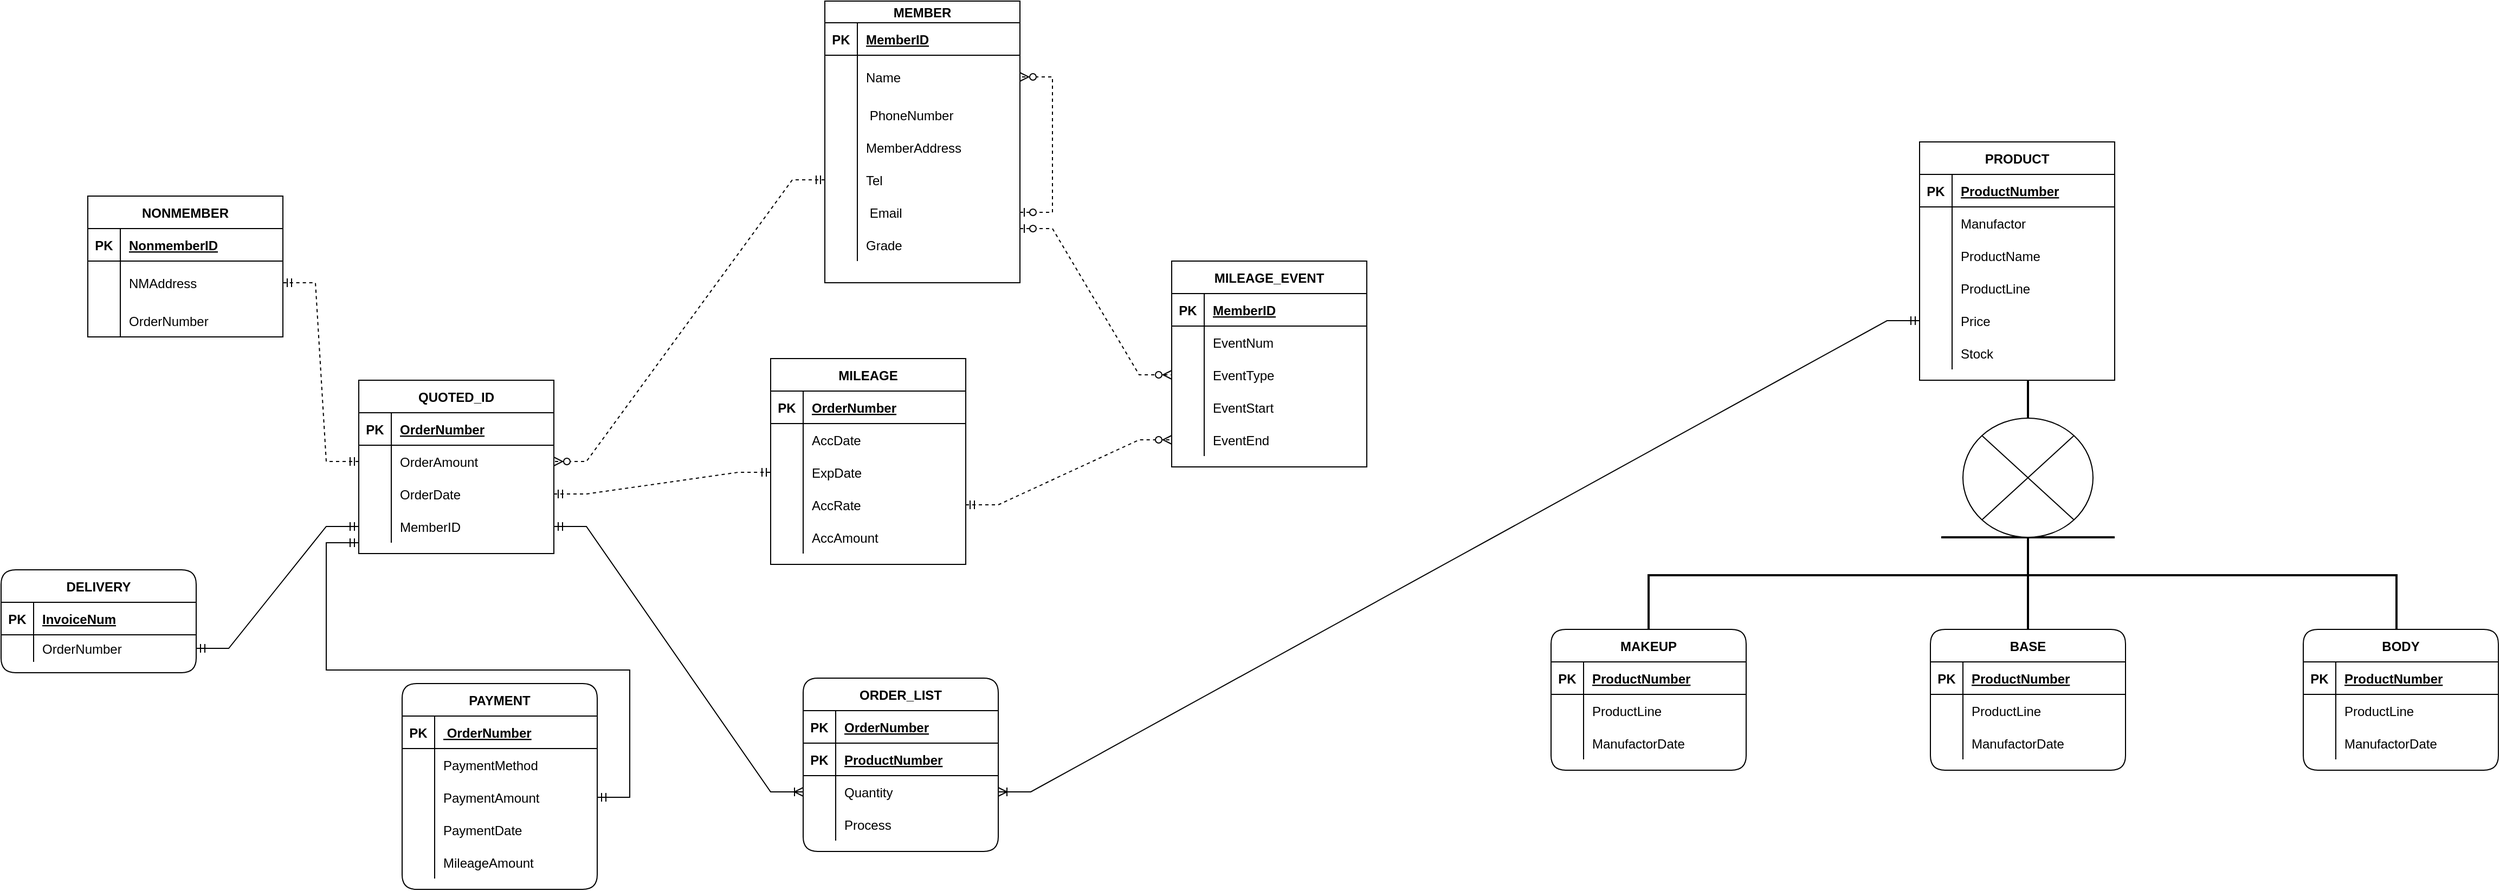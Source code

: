 <mxfile version="15.7.3" type="device"><diagram id="R2lEEEUBdFMjLlhIrx00" name="Page-1"><mxGraphModel dx="2207" dy="649" grid="0" gridSize="10" guides="1" tooltips="1" connect="1" arrows="1" fold="1" page="1" pageScale="1" pageWidth="1169" pageHeight="827" math="0" shadow="0" extFonts="Permanent Marker^https://fonts.googleapis.com/css?family=Permanent+Marker"><root><mxCell id="0"/><mxCell id="1" parent="0"/><mxCell id="ckzGYbl82jR3GwAskk08-26" value="MEMBER" style="shape=table;startSize=20;container=1;collapsible=1;childLayout=tableLayout;fixedRows=1;rowLines=0;fontStyle=1;align=center;resizeLast=1;" parent="1" vertex="1"><mxGeometry x="390" y="150" width="180" height="260" as="geometry"/></mxCell><mxCell id="ckzGYbl82jR3GwAskk08-27" value="" style="shape=partialRectangle;collapsible=0;dropTarget=0;pointerEvents=0;fillColor=none;top=0;left=0;bottom=1;right=0;points=[[0,0.5],[1,0.5]];portConstraint=eastwest;" parent="ckzGYbl82jR3GwAskk08-26" vertex="1"><mxGeometry y="20" width="180" height="30" as="geometry"/></mxCell><mxCell id="ckzGYbl82jR3GwAskk08-28" value="PK" style="shape=partialRectangle;connectable=0;fillColor=none;top=0;left=0;bottom=0;right=0;fontStyle=1;overflow=hidden;" parent="ckzGYbl82jR3GwAskk08-27" vertex="1"><mxGeometry width="30" height="30" as="geometry"><mxRectangle width="30" height="30" as="alternateBounds"/></mxGeometry></mxCell><mxCell id="ckzGYbl82jR3GwAskk08-29" value="MemberID" style="shape=partialRectangle;connectable=0;fillColor=none;top=0;left=0;bottom=0;right=0;align=left;spacingLeft=6;fontStyle=5;overflow=hidden;" parent="ckzGYbl82jR3GwAskk08-27" vertex="1"><mxGeometry x="30" width="150" height="30" as="geometry"><mxRectangle width="150" height="30" as="alternateBounds"/></mxGeometry></mxCell><mxCell id="ckzGYbl82jR3GwAskk08-30" value="" style="shape=partialRectangle;collapsible=0;dropTarget=0;pointerEvents=0;fillColor=none;top=0;left=0;bottom=0;right=0;points=[[0,0.5],[1,0.5]];portConstraint=eastwest;" parent="ckzGYbl82jR3GwAskk08-26" vertex="1"><mxGeometry y="50" width="180" height="40" as="geometry"/></mxCell><mxCell id="ckzGYbl82jR3GwAskk08-31" value="" style="shape=partialRectangle;connectable=0;fillColor=none;top=0;left=0;bottom=0;right=0;editable=1;overflow=hidden;" parent="ckzGYbl82jR3GwAskk08-30" vertex="1"><mxGeometry width="30" height="40" as="geometry"><mxRectangle width="30" height="40" as="alternateBounds"/></mxGeometry></mxCell><mxCell id="ckzGYbl82jR3GwAskk08-32" value="Name" style="shape=partialRectangle;connectable=0;fillColor=none;top=0;left=0;bottom=0;right=0;align=left;spacingLeft=6;overflow=hidden;" parent="ckzGYbl82jR3GwAskk08-30" vertex="1"><mxGeometry x="30" width="150" height="40" as="geometry"><mxRectangle width="150" height="40" as="alternateBounds"/></mxGeometry></mxCell><mxCell id="ckzGYbl82jR3GwAskk08-33" value="" style="shape=partialRectangle;collapsible=0;dropTarget=0;pointerEvents=0;fillColor=none;top=0;left=0;bottom=0;right=0;points=[[0,0.5],[1,0.5]];portConstraint=eastwest;" parent="ckzGYbl82jR3GwAskk08-26" vertex="1"><mxGeometry y="90" width="180" height="30" as="geometry"/></mxCell><mxCell id="ckzGYbl82jR3GwAskk08-34" value="" style="shape=partialRectangle;connectable=0;fillColor=none;top=0;left=0;bottom=0;right=0;editable=1;overflow=hidden;" parent="ckzGYbl82jR3GwAskk08-33" vertex="1"><mxGeometry width="30" height="30" as="geometry"><mxRectangle width="30" height="30" as="alternateBounds"/></mxGeometry></mxCell><mxCell id="ckzGYbl82jR3GwAskk08-35" value=" PhoneNumber" style="shape=partialRectangle;connectable=0;fillColor=none;top=0;left=0;bottom=0;right=0;align=left;spacingLeft=6;overflow=hidden;" parent="ckzGYbl82jR3GwAskk08-33" vertex="1"><mxGeometry x="30" width="150" height="30" as="geometry"><mxRectangle width="150" height="30" as="alternateBounds"/></mxGeometry></mxCell><mxCell id="ckzGYbl82jR3GwAskk08-36" value="" style="shape=partialRectangle;collapsible=0;dropTarget=0;pointerEvents=0;fillColor=none;top=0;left=0;bottom=0;right=0;points=[[0,0.5],[1,0.5]];portConstraint=eastwest;" parent="ckzGYbl82jR3GwAskk08-26" vertex="1"><mxGeometry y="120" width="180" height="30" as="geometry"/></mxCell><mxCell id="ckzGYbl82jR3GwAskk08-37" value="" style="shape=partialRectangle;connectable=0;fillColor=none;top=0;left=0;bottom=0;right=0;editable=1;overflow=hidden;" parent="ckzGYbl82jR3GwAskk08-36" vertex="1"><mxGeometry width="30" height="30" as="geometry"><mxRectangle width="30" height="30" as="alternateBounds"/></mxGeometry></mxCell><mxCell id="ckzGYbl82jR3GwAskk08-38" value="MemberAddress" style="shape=partialRectangle;connectable=0;fillColor=none;top=0;left=0;bottom=0;right=0;align=left;spacingLeft=6;overflow=hidden;" parent="ckzGYbl82jR3GwAskk08-36" vertex="1"><mxGeometry x="30" width="150" height="30" as="geometry"><mxRectangle width="150" height="30" as="alternateBounds"/></mxGeometry></mxCell><mxCell id="ckzGYbl82jR3GwAskk08-42" value="" style="shape=partialRectangle;collapsible=0;dropTarget=0;pointerEvents=0;fillColor=none;top=0;left=0;bottom=0;right=0;points=[[0,0.5],[1,0.5]];portConstraint=eastwest;" parent="ckzGYbl82jR3GwAskk08-26" vertex="1"><mxGeometry y="150" width="180" height="30" as="geometry"/></mxCell><mxCell id="ckzGYbl82jR3GwAskk08-43" value="" style="shape=partialRectangle;connectable=0;fillColor=none;top=0;left=0;bottom=0;right=0;editable=1;overflow=hidden;" parent="ckzGYbl82jR3GwAskk08-42" vertex="1"><mxGeometry width="30" height="30" as="geometry"><mxRectangle width="30" height="30" as="alternateBounds"/></mxGeometry></mxCell><mxCell id="ckzGYbl82jR3GwAskk08-44" value="Tel" style="shape=partialRectangle;connectable=0;fillColor=none;top=0;left=0;bottom=0;right=0;align=left;spacingLeft=6;overflow=hidden;" parent="ckzGYbl82jR3GwAskk08-42" vertex="1"><mxGeometry x="30" width="150" height="30" as="geometry"><mxRectangle width="150" height="30" as="alternateBounds"/></mxGeometry></mxCell><mxCell id="ckzGYbl82jR3GwAskk08-45" value="" style="shape=partialRectangle;collapsible=0;dropTarget=0;pointerEvents=0;fillColor=none;top=0;left=0;bottom=0;right=0;points=[[0,0.5],[1,0.5]];portConstraint=eastwest;" parent="ckzGYbl82jR3GwAskk08-26" vertex="1"><mxGeometry y="180" width="180" height="30" as="geometry"/></mxCell><mxCell id="ckzGYbl82jR3GwAskk08-46" value="" style="shape=partialRectangle;connectable=0;fillColor=none;top=0;left=0;bottom=0;right=0;editable=1;overflow=hidden;" parent="ckzGYbl82jR3GwAskk08-45" vertex="1"><mxGeometry width="30" height="30" as="geometry"><mxRectangle width="30" height="30" as="alternateBounds"/></mxGeometry></mxCell><mxCell id="ckzGYbl82jR3GwAskk08-47" value=" Email" style="shape=partialRectangle;connectable=0;fillColor=none;top=0;left=0;bottom=0;right=0;align=left;spacingLeft=6;overflow=hidden;" parent="ckzGYbl82jR3GwAskk08-45" vertex="1"><mxGeometry x="30" width="150" height="30" as="geometry"><mxRectangle width="150" height="30" as="alternateBounds"/></mxGeometry></mxCell><mxCell id="ckzGYbl82jR3GwAskk08-456" value="" style="shape=partialRectangle;collapsible=0;dropTarget=0;pointerEvents=0;fillColor=none;top=0;left=0;bottom=0;right=0;points=[[0,0.5],[1,0.5]];portConstraint=eastwest;" parent="ckzGYbl82jR3GwAskk08-26" vertex="1"><mxGeometry y="210" width="180" height="30" as="geometry"/></mxCell><mxCell id="ckzGYbl82jR3GwAskk08-457" value="" style="shape=partialRectangle;connectable=0;fillColor=none;top=0;left=0;bottom=0;right=0;editable=1;overflow=hidden;" parent="ckzGYbl82jR3GwAskk08-456" vertex="1"><mxGeometry width="30" height="30" as="geometry"><mxRectangle width="30" height="30" as="alternateBounds"/></mxGeometry></mxCell><mxCell id="ckzGYbl82jR3GwAskk08-458" value="Grade" style="shape=partialRectangle;connectable=0;fillColor=none;top=0;left=0;bottom=0;right=0;align=left;spacingLeft=6;overflow=hidden;fontColor=#000000;" parent="ckzGYbl82jR3GwAskk08-456" vertex="1"><mxGeometry x="30" width="150" height="30" as="geometry"><mxRectangle width="150" height="30" as="alternateBounds"/></mxGeometry></mxCell><mxCell id="ckzGYbl82jR3GwAskk08-90" value="" style="edgeStyle=entityRelationEdgeStyle;fontSize=12;html=1;endArrow=ERzeroToMany;startArrow=ERzeroToOne;rounded=0;dashed=1;" parent="ckzGYbl82jR3GwAskk08-26" source="ckzGYbl82jR3GwAskk08-45" target="ckzGYbl82jR3GwAskk08-30" edge="1"><mxGeometry width="100" height="100" relative="1" as="geometry"><mxPoint x="180" y="20" as="sourcePoint"/><mxPoint x="280" y="-80" as="targetPoint"/></mxGeometry></mxCell><mxCell id="ckzGYbl82jR3GwAskk08-94" value="MILEAGE" style="shape=table;startSize=30;container=1;collapsible=1;childLayout=tableLayout;fixedRows=1;rowLines=0;fontStyle=1;align=center;resizeLast=1;rounded=0;" parent="1" vertex="1"><mxGeometry x="340" y="480" width="180" height="190" as="geometry"/></mxCell><mxCell id="ckzGYbl82jR3GwAskk08-95" value="" style="shape=partialRectangle;collapsible=0;dropTarget=0;pointerEvents=0;fillColor=none;top=0;left=0;bottom=1;right=0;points=[[0,0.5],[1,0.5]];portConstraint=eastwest;rounded=1;" parent="ckzGYbl82jR3GwAskk08-94" vertex="1"><mxGeometry y="30" width="180" height="30" as="geometry"/></mxCell><mxCell id="ckzGYbl82jR3GwAskk08-96" value="PK" style="shape=partialRectangle;connectable=0;fillColor=none;top=0;left=0;bottom=0;right=0;fontStyle=1;overflow=hidden;rounded=1;" parent="ckzGYbl82jR3GwAskk08-95" vertex="1"><mxGeometry width="30" height="30" as="geometry"><mxRectangle width="30" height="30" as="alternateBounds"/></mxGeometry></mxCell><mxCell id="ckzGYbl82jR3GwAskk08-97" value="OrderNumber" style="shape=partialRectangle;connectable=0;fillColor=none;top=0;left=0;bottom=0;right=0;align=left;spacingLeft=6;fontStyle=5;overflow=hidden;rounded=1;" parent="ckzGYbl82jR3GwAskk08-95" vertex="1"><mxGeometry x="30" width="150" height="30" as="geometry"><mxRectangle width="150" height="30" as="alternateBounds"/></mxGeometry></mxCell><mxCell id="ckzGYbl82jR3GwAskk08-98" value="" style="shape=partialRectangle;collapsible=0;dropTarget=0;pointerEvents=0;fillColor=none;top=0;left=0;bottom=0;right=0;points=[[0,0.5],[1,0.5]];portConstraint=eastwest;rounded=1;" parent="ckzGYbl82jR3GwAskk08-94" vertex="1"><mxGeometry y="60" width="180" height="30" as="geometry"/></mxCell><mxCell id="ckzGYbl82jR3GwAskk08-99" value="" style="shape=partialRectangle;connectable=0;fillColor=none;top=0;left=0;bottom=0;right=0;editable=1;overflow=hidden;rounded=1;" parent="ckzGYbl82jR3GwAskk08-98" vertex="1"><mxGeometry width="30" height="30" as="geometry"><mxRectangle width="30" height="30" as="alternateBounds"/></mxGeometry></mxCell><mxCell id="ckzGYbl82jR3GwAskk08-100" value="AccDate" style="shape=partialRectangle;connectable=0;fillColor=none;top=0;left=0;bottom=0;right=0;align=left;spacingLeft=6;overflow=hidden;rounded=1;" parent="ckzGYbl82jR3GwAskk08-98" vertex="1"><mxGeometry x="30" width="150" height="30" as="geometry"><mxRectangle width="150" height="30" as="alternateBounds"/></mxGeometry></mxCell><mxCell id="ckzGYbl82jR3GwAskk08-101" value="" style="shape=partialRectangle;collapsible=0;dropTarget=0;pointerEvents=0;fillColor=none;top=0;left=0;bottom=0;right=0;points=[[0,0.5],[1,0.5]];portConstraint=eastwest;rounded=1;" parent="ckzGYbl82jR3GwAskk08-94" vertex="1"><mxGeometry y="90" width="180" height="30" as="geometry"/></mxCell><mxCell id="ckzGYbl82jR3GwAskk08-102" value="" style="shape=partialRectangle;connectable=0;fillColor=none;top=0;left=0;bottom=0;right=0;editable=1;overflow=hidden;rounded=1;" parent="ckzGYbl82jR3GwAskk08-101" vertex="1"><mxGeometry width="30" height="30" as="geometry"><mxRectangle width="30" height="30" as="alternateBounds"/></mxGeometry></mxCell><mxCell id="ckzGYbl82jR3GwAskk08-103" value="ExpDate" style="shape=partialRectangle;connectable=0;fillColor=none;top=0;left=0;bottom=0;right=0;align=left;spacingLeft=6;overflow=hidden;rounded=1;" parent="ckzGYbl82jR3GwAskk08-101" vertex="1"><mxGeometry x="30" width="150" height="30" as="geometry"><mxRectangle width="150" height="30" as="alternateBounds"/></mxGeometry></mxCell><mxCell id="haWsYO2fMf6YP9R2BV7o-10" value="" style="shape=partialRectangle;collapsible=0;dropTarget=0;pointerEvents=0;fillColor=none;top=0;left=0;bottom=0;right=0;points=[[0,0.5],[1,0.5]];portConstraint=eastwest;rounded=1;" parent="ckzGYbl82jR3GwAskk08-94" vertex="1"><mxGeometry y="120" width="180" height="30" as="geometry"/></mxCell><mxCell id="haWsYO2fMf6YP9R2BV7o-11" value="" style="shape=partialRectangle;connectable=0;fillColor=none;top=0;left=0;bottom=0;right=0;editable=1;overflow=hidden;rounded=1;" parent="haWsYO2fMf6YP9R2BV7o-10" vertex="1"><mxGeometry width="30" height="30" as="geometry"><mxRectangle width="30" height="30" as="alternateBounds"/></mxGeometry></mxCell><mxCell id="haWsYO2fMf6YP9R2BV7o-12" value="AccRate" style="shape=partialRectangle;connectable=0;fillColor=none;top=0;left=0;bottom=0;right=0;align=left;spacingLeft=6;overflow=hidden;rounded=1;" parent="haWsYO2fMf6YP9R2BV7o-10" vertex="1"><mxGeometry x="30" width="150" height="30" as="geometry"><mxRectangle width="150" height="30" as="alternateBounds"/></mxGeometry></mxCell><mxCell id="ckzGYbl82jR3GwAskk08-104" value="" style="shape=partialRectangle;collapsible=0;dropTarget=0;pointerEvents=0;fillColor=none;top=0;left=0;bottom=0;right=0;points=[[0,0.5],[1,0.5]];portConstraint=eastwest;rounded=1;" parent="ckzGYbl82jR3GwAskk08-94" vertex="1"><mxGeometry y="150" width="180" height="30" as="geometry"/></mxCell><mxCell id="ckzGYbl82jR3GwAskk08-105" value="" style="shape=partialRectangle;connectable=0;fillColor=none;top=0;left=0;bottom=0;right=0;editable=1;overflow=hidden;rounded=1;" parent="ckzGYbl82jR3GwAskk08-104" vertex="1"><mxGeometry width="30" height="30" as="geometry"><mxRectangle width="30" height="30" as="alternateBounds"/></mxGeometry></mxCell><mxCell id="ckzGYbl82jR3GwAskk08-106" value="AccAmount" style="shape=partialRectangle;connectable=0;fillColor=none;top=0;left=0;bottom=0;right=0;align=left;spacingLeft=6;overflow=hidden;rounded=1;" parent="ckzGYbl82jR3GwAskk08-104" vertex="1"><mxGeometry x="30" width="150" height="30" as="geometry"><mxRectangle width="150" height="30" as="alternateBounds"/></mxGeometry></mxCell><mxCell id="ckzGYbl82jR3GwAskk08-107" value="PRODUCT" style="shape=table;startSize=30;container=1;collapsible=1;childLayout=tableLayout;fixedRows=1;rowLines=0;fontStyle=1;align=center;resizeLast=1;rounded=0;" parent="1" vertex="1"><mxGeometry x="1400" y="280" width="180" height="220" as="geometry"/></mxCell><mxCell id="ckzGYbl82jR3GwAskk08-108" value="" style="shape=partialRectangle;collapsible=0;dropTarget=0;pointerEvents=0;fillColor=none;top=0;left=0;bottom=1;right=0;points=[[0,0.5],[1,0.5]];portConstraint=eastwest;rounded=1;" parent="ckzGYbl82jR3GwAskk08-107" vertex="1"><mxGeometry y="30" width="180" height="30" as="geometry"/></mxCell><mxCell id="ckzGYbl82jR3GwAskk08-109" value="PK" style="shape=partialRectangle;connectable=0;fillColor=none;top=0;left=0;bottom=0;right=0;fontStyle=1;overflow=hidden;rounded=1;" parent="ckzGYbl82jR3GwAskk08-108" vertex="1"><mxGeometry width="30" height="30" as="geometry"><mxRectangle width="30" height="30" as="alternateBounds"/></mxGeometry></mxCell><mxCell id="ckzGYbl82jR3GwAskk08-110" value="ProductNumber" style="shape=partialRectangle;connectable=0;fillColor=none;top=0;left=0;bottom=0;right=0;align=left;spacingLeft=6;fontStyle=5;overflow=hidden;rounded=1;" parent="ckzGYbl82jR3GwAskk08-108" vertex="1"><mxGeometry x="30" width="150" height="30" as="geometry"><mxRectangle width="150" height="30" as="alternateBounds"/></mxGeometry></mxCell><mxCell id="ckzGYbl82jR3GwAskk08-355" value="" style="shape=partialRectangle;collapsible=0;dropTarget=0;pointerEvents=0;fillColor=none;top=0;left=0;bottom=0;right=0;points=[[0,0.5],[1,0.5]];portConstraint=eastwest;rounded=1;" parent="ckzGYbl82jR3GwAskk08-107" vertex="1"><mxGeometry y="60" width="180" height="30" as="geometry"/></mxCell><mxCell id="ckzGYbl82jR3GwAskk08-356" value="" style="shape=partialRectangle;connectable=0;fillColor=none;top=0;left=0;bottom=0;right=0;editable=1;overflow=hidden;rounded=1;" parent="ckzGYbl82jR3GwAskk08-355" vertex="1"><mxGeometry width="30" height="30" as="geometry"><mxRectangle width="30" height="30" as="alternateBounds"/></mxGeometry></mxCell><mxCell id="ckzGYbl82jR3GwAskk08-357" value="Manufactor" style="shape=partialRectangle;connectable=0;fillColor=none;top=0;left=0;bottom=0;right=0;align=left;spacingLeft=6;overflow=hidden;rounded=1;" parent="ckzGYbl82jR3GwAskk08-355" vertex="1"><mxGeometry x="30" width="150" height="30" as="geometry"><mxRectangle width="150" height="30" as="alternateBounds"/></mxGeometry></mxCell><mxCell id="ckzGYbl82jR3GwAskk08-111" value="" style="shape=partialRectangle;collapsible=0;dropTarget=0;pointerEvents=0;fillColor=none;top=0;left=0;bottom=0;right=0;points=[[0,0.5],[1,0.5]];portConstraint=eastwest;rounded=1;" parent="ckzGYbl82jR3GwAskk08-107" vertex="1"><mxGeometry y="90" width="180" height="30" as="geometry"/></mxCell><mxCell id="ckzGYbl82jR3GwAskk08-112" value="" style="shape=partialRectangle;connectable=0;fillColor=none;top=0;left=0;bottom=0;right=0;editable=1;overflow=hidden;rounded=1;" parent="ckzGYbl82jR3GwAskk08-111" vertex="1"><mxGeometry width="30" height="30" as="geometry"><mxRectangle width="30" height="30" as="alternateBounds"/></mxGeometry></mxCell><mxCell id="ckzGYbl82jR3GwAskk08-113" value="ProductName" style="shape=partialRectangle;connectable=0;fillColor=none;top=0;left=0;bottom=0;right=0;align=left;spacingLeft=6;overflow=hidden;rounded=1;" parent="ckzGYbl82jR3GwAskk08-111" vertex="1"><mxGeometry x="30" width="150" height="30" as="geometry"><mxRectangle width="150" height="30" as="alternateBounds"/></mxGeometry></mxCell><mxCell id="ckzGYbl82jR3GwAskk08-114" value="" style="shape=partialRectangle;collapsible=0;dropTarget=0;pointerEvents=0;fillColor=none;top=0;left=0;bottom=0;right=0;points=[[0,0.5],[1,0.5]];portConstraint=eastwest;rounded=1;" parent="ckzGYbl82jR3GwAskk08-107" vertex="1"><mxGeometry y="120" width="180" height="30" as="geometry"/></mxCell><mxCell id="ckzGYbl82jR3GwAskk08-115" value="" style="shape=partialRectangle;connectable=0;fillColor=none;top=0;left=0;bottom=0;right=0;editable=1;overflow=hidden;rounded=1;" parent="ckzGYbl82jR3GwAskk08-114" vertex="1"><mxGeometry width="30" height="30" as="geometry"><mxRectangle width="30" height="30" as="alternateBounds"/></mxGeometry></mxCell><mxCell id="ckzGYbl82jR3GwAskk08-116" value="ProductLine" style="shape=partialRectangle;connectable=0;fillColor=none;top=0;left=0;bottom=0;right=0;align=left;spacingLeft=6;overflow=hidden;rounded=1;" parent="ckzGYbl82jR3GwAskk08-114" vertex="1"><mxGeometry x="30" width="150" height="30" as="geometry"><mxRectangle width="150" height="30" as="alternateBounds"/></mxGeometry></mxCell><mxCell id="haWsYO2fMf6YP9R2BV7o-1" value="" style="shape=partialRectangle;collapsible=0;dropTarget=0;pointerEvents=0;fillColor=none;top=0;left=0;bottom=0;right=0;points=[[0,0.5],[1,0.5]];portConstraint=eastwest;rounded=1;" parent="ckzGYbl82jR3GwAskk08-107" vertex="1"><mxGeometry y="150" width="180" height="30" as="geometry"/></mxCell><mxCell id="haWsYO2fMf6YP9R2BV7o-2" value="" style="shape=partialRectangle;connectable=0;fillColor=none;top=0;left=0;bottom=0;right=0;editable=1;overflow=hidden;rounded=1;" parent="haWsYO2fMf6YP9R2BV7o-1" vertex="1"><mxGeometry width="30" height="30" as="geometry"><mxRectangle width="30" height="30" as="alternateBounds"/></mxGeometry></mxCell><mxCell id="haWsYO2fMf6YP9R2BV7o-3" value="Price" style="shape=partialRectangle;connectable=0;fillColor=none;top=0;left=0;bottom=0;right=0;align=left;spacingLeft=6;overflow=hidden;rounded=1;" parent="haWsYO2fMf6YP9R2BV7o-1" vertex="1"><mxGeometry x="30" width="150" height="30" as="geometry"><mxRectangle width="150" height="30" as="alternateBounds"/></mxGeometry></mxCell><mxCell id="haWsYO2fMf6YP9R2BV7o-4" value="" style="shape=partialRectangle;collapsible=0;dropTarget=0;pointerEvents=0;fillColor=none;top=0;left=0;bottom=0;right=0;points=[[0,0.5],[1,0.5]];portConstraint=eastwest;rounded=1;" parent="ckzGYbl82jR3GwAskk08-107" vertex="1"><mxGeometry y="180" width="180" height="30" as="geometry"/></mxCell><mxCell id="haWsYO2fMf6YP9R2BV7o-5" value="" style="shape=partialRectangle;connectable=0;fillColor=none;top=0;left=0;bottom=0;right=0;editable=1;overflow=hidden;rounded=1;" parent="haWsYO2fMf6YP9R2BV7o-4" vertex="1"><mxGeometry width="30" height="30" as="geometry"><mxRectangle width="30" height="30" as="alternateBounds"/></mxGeometry></mxCell><mxCell id="haWsYO2fMf6YP9R2BV7o-6" value="Stock" style="shape=partialRectangle;connectable=0;fillColor=none;top=0;left=0;bottom=0;right=0;align=left;spacingLeft=6;overflow=hidden;rounded=1;" parent="haWsYO2fMf6YP9R2BV7o-4" vertex="1"><mxGeometry x="30" width="150" height="30" as="geometry"><mxRectangle width="150" height="30" as="alternateBounds"/></mxGeometry></mxCell><mxCell id="ckzGYbl82jR3GwAskk08-174" value="ORDER_LIST" style="shape=table;startSize=30;container=1;collapsible=1;childLayout=tableLayout;fixedRows=1;rowLines=0;fontStyle=1;align=center;resizeLast=1;rounded=1;" parent="1" vertex="1"><mxGeometry x="370" y="775" width="180" height="160" as="geometry"/></mxCell><mxCell id="ckzGYbl82jR3GwAskk08-175" value="" style="shape=partialRectangle;collapsible=0;dropTarget=0;pointerEvents=0;fillColor=none;top=0;left=0;bottom=1;right=0;points=[[0,0.5],[1,0.5]];portConstraint=eastwest;rounded=1;" parent="ckzGYbl82jR3GwAskk08-174" vertex="1"><mxGeometry y="30" width="180" height="30" as="geometry"/></mxCell><mxCell id="ckzGYbl82jR3GwAskk08-176" value="PK" style="shape=partialRectangle;connectable=0;fillColor=none;top=0;left=0;bottom=0;right=0;fontStyle=1;overflow=hidden;rounded=1;" parent="ckzGYbl82jR3GwAskk08-175" vertex="1"><mxGeometry width="30" height="30" as="geometry"><mxRectangle width="30" height="30" as="alternateBounds"/></mxGeometry></mxCell><mxCell id="ckzGYbl82jR3GwAskk08-177" value="OrderNumber" style="shape=partialRectangle;connectable=0;fillColor=none;top=0;left=0;bottom=0;right=0;align=left;spacingLeft=6;fontStyle=5;overflow=hidden;rounded=1;fontColor=#000000;" parent="ckzGYbl82jR3GwAskk08-175" vertex="1"><mxGeometry x="30" width="150" height="30" as="geometry"><mxRectangle width="150" height="30" as="alternateBounds"/></mxGeometry></mxCell><mxCell id="ckzGYbl82jR3GwAskk08-349" value="" style="shape=partialRectangle;collapsible=0;dropTarget=0;pointerEvents=0;fillColor=none;top=0;left=0;bottom=1;right=0;points=[[0,0.5],[1,0.5]];portConstraint=eastwest;rounded=1;" parent="ckzGYbl82jR3GwAskk08-174" vertex="1"><mxGeometry y="60" width="180" height="30" as="geometry"/></mxCell><mxCell id="ckzGYbl82jR3GwAskk08-350" value="PK" style="shape=partialRectangle;connectable=0;fillColor=none;top=0;left=0;bottom=0;right=0;fontStyle=1;overflow=hidden;rounded=1;" parent="ckzGYbl82jR3GwAskk08-349" vertex="1"><mxGeometry width="30" height="30" as="geometry"><mxRectangle width="30" height="30" as="alternateBounds"/></mxGeometry></mxCell><mxCell id="ckzGYbl82jR3GwAskk08-351" value="ProductNumber" style="shape=partialRectangle;connectable=0;fillColor=none;top=0;left=0;bottom=0;right=0;align=left;spacingLeft=6;fontStyle=5;overflow=hidden;rounded=1;" parent="ckzGYbl82jR3GwAskk08-349" vertex="1"><mxGeometry x="30" width="150" height="30" as="geometry"><mxRectangle width="150" height="30" as="alternateBounds"/></mxGeometry></mxCell><mxCell id="ckzGYbl82jR3GwAskk08-178" value="" style="shape=partialRectangle;collapsible=0;dropTarget=0;pointerEvents=0;fillColor=none;top=0;left=0;bottom=0;right=0;points=[[0,0.5],[1,0.5]];portConstraint=eastwest;rounded=1;" parent="ckzGYbl82jR3GwAskk08-174" vertex="1"><mxGeometry y="90" width="180" height="30" as="geometry"/></mxCell><mxCell id="ckzGYbl82jR3GwAskk08-179" value="" style="shape=partialRectangle;connectable=0;fillColor=none;top=0;left=0;bottom=0;right=0;editable=1;overflow=hidden;rounded=1;" parent="ckzGYbl82jR3GwAskk08-178" vertex="1"><mxGeometry width="30" height="30" as="geometry"><mxRectangle width="30" height="30" as="alternateBounds"/></mxGeometry></mxCell><mxCell id="ckzGYbl82jR3GwAskk08-180" value="Quantity" style="shape=partialRectangle;connectable=0;fillColor=none;top=0;left=0;bottom=0;right=0;align=left;spacingLeft=6;overflow=hidden;rounded=1;" parent="ckzGYbl82jR3GwAskk08-178" vertex="1"><mxGeometry x="30" width="150" height="30" as="geometry"><mxRectangle width="150" height="30" as="alternateBounds"/></mxGeometry></mxCell><mxCell id="1OUsZekKbNnC2zARD00q-20" value="" style="shape=partialRectangle;collapsible=0;dropTarget=0;pointerEvents=0;fillColor=none;top=0;left=0;bottom=0;right=0;points=[[0,0.5],[1,0.5]];portConstraint=eastwest;rounded=1;" parent="ckzGYbl82jR3GwAskk08-174" vertex="1"><mxGeometry y="120" width="180" height="30" as="geometry"/></mxCell><mxCell id="1OUsZekKbNnC2zARD00q-21" value="" style="shape=partialRectangle;connectable=0;fillColor=none;top=0;left=0;bottom=0;right=0;editable=1;overflow=hidden;rounded=1;" parent="1OUsZekKbNnC2zARD00q-20" vertex="1"><mxGeometry width="30" height="30" as="geometry"><mxRectangle width="30" height="30" as="alternateBounds"/></mxGeometry></mxCell><mxCell id="1OUsZekKbNnC2zARD00q-22" value="Process" style="shape=partialRectangle;connectable=0;fillColor=none;top=0;left=0;bottom=0;right=0;align=left;spacingLeft=6;overflow=hidden;rounded=1;" parent="1OUsZekKbNnC2zARD00q-20" vertex="1"><mxGeometry x="30" width="150" height="30" as="geometry"><mxRectangle width="150" height="30" as="alternateBounds"/></mxGeometry></mxCell><mxCell id="ckzGYbl82jR3GwAskk08-214" value="" style="edgeStyle=entityRelationEdgeStyle;fontSize=12;html=1;endArrow=ERzeroToMany;startArrow=ERmandOne;rounded=0;dashed=1;entryX=1;entryY=0.5;entryDx=0;entryDy=0;" parent="1" source="ckzGYbl82jR3GwAskk08-42" target="ckzGYbl82jR3GwAskk08-61" edge="1"><mxGeometry width="100" height="100" relative="1" as="geometry"><mxPoint x="350" y="240" as="sourcePoint"/><mxPoint x="380" y="590" as="targetPoint"/></mxGeometry></mxCell><mxCell id="ckzGYbl82jR3GwAskk08-57" value="QUOTED_ID" style="shape=table;startSize=30;container=1;collapsible=1;childLayout=tableLayout;fixedRows=1;rowLines=0;fontStyle=1;align=center;resizeLast=1;" parent="1" vertex="1"><mxGeometry x="-40" y="500" width="180" height="160" as="geometry"/></mxCell><mxCell id="ckzGYbl82jR3GwAskk08-58" value="" style="shape=partialRectangle;collapsible=0;dropTarget=0;pointerEvents=0;fillColor=none;top=0;left=0;bottom=1;right=0;points=[[0,0.5],[1,0.5]];portConstraint=eastwest;" parent="ckzGYbl82jR3GwAskk08-57" vertex="1"><mxGeometry y="30" width="180" height="30" as="geometry"/></mxCell><mxCell id="ckzGYbl82jR3GwAskk08-59" value="PK" style="shape=partialRectangle;connectable=0;fillColor=none;top=0;left=0;bottom=0;right=0;fontStyle=1;overflow=hidden;" parent="ckzGYbl82jR3GwAskk08-58" vertex="1"><mxGeometry width="30" height="30" as="geometry"><mxRectangle width="30" height="30" as="alternateBounds"/></mxGeometry></mxCell><mxCell id="ckzGYbl82jR3GwAskk08-60" value="OrderNumber" style="shape=partialRectangle;connectable=0;fillColor=none;top=0;left=0;bottom=0;right=0;align=left;spacingLeft=6;fontStyle=5;overflow=hidden;" parent="ckzGYbl82jR3GwAskk08-58" vertex="1"><mxGeometry x="30" width="150" height="30" as="geometry"><mxRectangle width="150" height="30" as="alternateBounds"/></mxGeometry></mxCell><mxCell id="ckzGYbl82jR3GwAskk08-61" value="" style="shape=partialRectangle;collapsible=0;dropTarget=0;pointerEvents=0;fillColor=none;top=0;left=0;bottom=0;right=0;points=[[0,0.5],[1,0.5]];portConstraint=eastwest;" parent="ckzGYbl82jR3GwAskk08-57" vertex="1"><mxGeometry y="60" width="180" height="30" as="geometry"/></mxCell><mxCell id="ckzGYbl82jR3GwAskk08-62" value="" style="shape=partialRectangle;connectable=0;fillColor=none;top=0;left=0;bottom=0;right=0;editable=1;overflow=hidden;" parent="ckzGYbl82jR3GwAskk08-61" vertex="1"><mxGeometry width="30" height="30" as="geometry"><mxRectangle width="30" height="30" as="alternateBounds"/></mxGeometry></mxCell><mxCell id="ckzGYbl82jR3GwAskk08-63" value="OrderAmount" style="shape=partialRectangle;connectable=0;fillColor=none;top=0;left=0;bottom=0;right=0;align=left;spacingLeft=6;overflow=hidden;" parent="ckzGYbl82jR3GwAskk08-61" vertex="1"><mxGeometry x="30" width="150" height="30" as="geometry"><mxRectangle width="150" height="30" as="alternateBounds"/></mxGeometry></mxCell><mxCell id="ckzGYbl82jR3GwAskk08-64" value="" style="shape=partialRectangle;collapsible=0;dropTarget=0;pointerEvents=0;fillColor=none;top=0;left=0;bottom=0;right=0;points=[[0,0.5],[1,0.5]];portConstraint=eastwest;" parent="ckzGYbl82jR3GwAskk08-57" vertex="1"><mxGeometry y="90" width="180" height="30" as="geometry"/></mxCell><mxCell id="ckzGYbl82jR3GwAskk08-65" value="" style="shape=partialRectangle;connectable=0;fillColor=none;top=0;left=0;bottom=0;right=0;editable=1;overflow=hidden;" parent="ckzGYbl82jR3GwAskk08-64" vertex="1"><mxGeometry width="30" height="30" as="geometry"><mxRectangle width="30" height="30" as="alternateBounds"/></mxGeometry></mxCell><mxCell id="ckzGYbl82jR3GwAskk08-66" value="OrderDate" style="shape=partialRectangle;connectable=0;fillColor=none;top=0;left=0;bottom=0;right=0;align=left;spacingLeft=6;overflow=hidden;" parent="ckzGYbl82jR3GwAskk08-64" vertex="1"><mxGeometry x="30" width="150" height="30" as="geometry"><mxRectangle width="150" height="30" as="alternateBounds"/></mxGeometry></mxCell><mxCell id="ckzGYbl82jR3GwAskk08-67" value="" style="shape=partialRectangle;collapsible=0;dropTarget=0;pointerEvents=0;fillColor=none;top=0;left=0;bottom=0;right=0;points=[[0,0.5],[1,0.5]];portConstraint=eastwest;" parent="ckzGYbl82jR3GwAskk08-57" vertex="1"><mxGeometry y="120" width="180" height="30" as="geometry"/></mxCell><mxCell id="ckzGYbl82jR3GwAskk08-68" value="" style="shape=partialRectangle;connectable=0;fillColor=none;top=0;left=0;bottom=0;right=0;editable=1;overflow=hidden;" parent="ckzGYbl82jR3GwAskk08-67" vertex="1"><mxGeometry width="30" height="30" as="geometry"><mxRectangle width="30" height="30" as="alternateBounds"/></mxGeometry></mxCell><mxCell id="ckzGYbl82jR3GwAskk08-69" value="MemberID" style="shape=partialRectangle;connectable=0;fillColor=none;top=0;left=0;bottom=0;right=0;align=left;spacingLeft=6;overflow=hidden;strokeColor=#000000;fontColor=#000000;" parent="ckzGYbl82jR3GwAskk08-67" vertex="1"><mxGeometry x="30" width="150" height="30" as="geometry"><mxRectangle width="150" height="30" as="alternateBounds"/></mxGeometry></mxCell><mxCell id="ckzGYbl82jR3GwAskk08-317" value="NONMEMBER" style="shape=table;startSize=30;container=1;collapsible=1;childLayout=tableLayout;fixedRows=1;rowLines=0;fontStyle=1;align=center;resizeLast=1;" parent="1" vertex="1"><mxGeometry x="-290" y="330" width="180" height="130.0" as="geometry"/></mxCell><mxCell id="ckzGYbl82jR3GwAskk08-318" value="" style="shape=partialRectangle;collapsible=0;dropTarget=0;pointerEvents=0;fillColor=none;top=0;left=0;bottom=1;right=0;points=[[0,0.5],[1,0.5]];portConstraint=eastwest;" parent="ckzGYbl82jR3GwAskk08-317" vertex="1"><mxGeometry y="30" width="180" height="30" as="geometry"/></mxCell><mxCell id="ckzGYbl82jR3GwAskk08-319" value="PK" style="shape=partialRectangle;connectable=0;fillColor=none;top=0;left=0;bottom=0;right=0;fontStyle=1;overflow=hidden;" parent="ckzGYbl82jR3GwAskk08-318" vertex="1"><mxGeometry width="30" height="30" as="geometry"><mxRectangle width="30" height="30" as="alternateBounds"/></mxGeometry></mxCell><mxCell id="ckzGYbl82jR3GwAskk08-320" value="NonmemberID" style="shape=partialRectangle;connectable=0;fillColor=none;top=0;left=0;bottom=0;right=0;align=left;spacingLeft=6;fontStyle=5;overflow=hidden;" parent="ckzGYbl82jR3GwAskk08-318" vertex="1"><mxGeometry x="30" width="150" height="30" as="geometry"><mxRectangle width="150" height="30" as="alternateBounds"/></mxGeometry></mxCell><mxCell id="ckzGYbl82jR3GwAskk08-327" value="" style="shape=partialRectangle;collapsible=0;dropTarget=0;pointerEvents=0;fillColor=none;top=0;left=0;bottom=0;right=0;points=[[0,0.5],[1,0.5]];portConstraint=eastwest;" parent="ckzGYbl82jR3GwAskk08-317" vertex="1"><mxGeometry y="60" width="180" height="40" as="geometry"/></mxCell><mxCell id="ckzGYbl82jR3GwAskk08-328" value="" style="shape=partialRectangle;connectable=0;fillColor=none;top=0;left=0;bottom=0;right=0;editable=1;overflow=hidden;" parent="ckzGYbl82jR3GwAskk08-327" vertex="1"><mxGeometry width="30" height="40" as="geometry"><mxRectangle width="30" height="40" as="alternateBounds"/></mxGeometry></mxCell><mxCell id="ckzGYbl82jR3GwAskk08-329" value="NMAddress" style="shape=partialRectangle;connectable=0;fillColor=none;top=0;left=0;bottom=0;right=0;align=left;spacingLeft=6;overflow=hidden;" parent="ckzGYbl82jR3GwAskk08-327" vertex="1"><mxGeometry x="30" width="150" height="40" as="geometry"><mxRectangle width="150" height="40" as="alternateBounds"/></mxGeometry></mxCell><mxCell id="ckzGYbl82jR3GwAskk08-330" value="" style="shape=partialRectangle;collapsible=0;dropTarget=0;pointerEvents=0;fillColor=none;top=0;left=0;bottom=0;right=0;points=[[0,0.5],[1,0.5]];portConstraint=eastwest;" parent="ckzGYbl82jR3GwAskk08-317" vertex="1"><mxGeometry y="100" width="180" height="30" as="geometry"/></mxCell><mxCell id="ckzGYbl82jR3GwAskk08-331" value="" style="shape=partialRectangle;connectable=0;fillColor=none;top=0;left=0;bottom=0;right=0;editable=1;overflow=hidden;" parent="ckzGYbl82jR3GwAskk08-330" vertex="1"><mxGeometry width="30" height="30" as="geometry"><mxRectangle width="30" height="30" as="alternateBounds"/></mxGeometry></mxCell><mxCell id="ckzGYbl82jR3GwAskk08-332" value="OrderNumber" style="shape=partialRectangle;connectable=0;fillColor=none;top=0;left=0;bottom=0;right=0;align=left;spacingLeft=6;overflow=hidden;" parent="ckzGYbl82jR3GwAskk08-330" vertex="1"><mxGeometry x="30" width="150" height="30" as="geometry"><mxRectangle width="150" height="30" as="alternateBounds"/></mxGeometry></mxCell><mxCell id="ckzGYbl82jR3GwAskk08-345" value="" style="edgeStyle=entityRelationEdgeStyle;fontSize=12;html=1;endArrow=ERmandOne;startArrow=ERmandOne;rounded=0;dashed=1;exitX=0;exitY=0.5;exitDx=0;exitDy=0;entryX=1;entryY=0.5;entryDx=0;entryDy=0;" parent="1" source="ckzGYbl82jR3GwAskk08-61" target="ckzGYbl82jR3GwAskk08-327" edge="1"><mxGeometry width="100" height="100" relative="1" as="geometry"><mxPoint x="100" y="420" as="sourcePoint"/><mxPoint x="70" y="290" as="targetPoint"/></mxGeometry></mxCell><mxCell id="ckzGYbl82jR3GwAskk08-372" value="" style="edgeStyle=entityRelationEdgeStyle;fontSize=12;html=1;endArrow=ERoneToMany;startArrow=ERmandOne;rounded=0;" parent="1" source="ckzGYbl82jR3GwAskk08-67" target="ckzGYbl82jR3GwAskk08-178" edge="1"><mxGeometry width="100" height="100" relative="1" as="geometry"><mxPoint x="230" y="670" as="sourcePoint"/><mxPoint x="330" y="570" as="targetPoint"/></mxGeometry></mxCell><mxCell id="ckzGYbl82jR3GwAskk08-389" value="MAKEUP" style="shape=table;startSize=30;container=1;collapsible=1;childLayout=tableLayout;fixedRows=1;rowLines=0;fontStyle=1;align=center;resizeLast=1;rounded=1;" parent="1" vertex="1"><mxGeometry x="1060" y="730" width="180" height="130" as="geometry"/></mxCell><mxCell id="ckzGYbl82jR3GwAskk08-390" value="" style="shape=partialRectangle;collapsible=0;dropTarget=0;pointerEvents=0;fillColor=none;top=0;left=0;bottom=1;right=0;points=[[0,0.5],[1,0.5]];portConstraint=eastwest;rounded=0;" parent="ckzGYbl82jR3GwAskk08-389" vertex="1"><mxGeometry y="30" width="180" height="30" as="geometry"/></mxCell><mxCell id="ckzGYbl82jR3GwAskk08-391" value="PK" style="shape=partialRectangle;connectable=0;fillColor=none;top=0;left=0;bottom=0;right=0;fontStyle=1;overflow=hidden;rounded=0;" parent="ckzGYbl82jR3GwAskk08-390" vertex="1"><mxGeometry width="30" height="30" as="geometry"><mxRectangle width="30" height="30" as="alternateBounds"/></mxGeometry></mxCell><mxCell id="ckzGYbl82jR3GwAskk08-392" value="ProductNumber" style="shape=partialRectangle;connectable=0;fillColor=none;top=0;left=0;bottom=0;right=0;align=left;spacingLeft=6;fontStyle=5;overflow=hidden;rounded=0;" parent="ckzGYbl82jR3GwAskk08-390" vertex="1"><mxGeometry x="30" width="150" height="30" as="geometry"><mxRectangle width="150" height="30" as="alternateBounds"/></mxGeometry></mxCell><mxCell id="ckzGYbl82jR3GwAskk08-393" value="" style="shape=partialRectangle;collapsible=0;dropTarget=0;pointerEvents=0;fillColor=none;top=0;left=0;bottom=0;right=0;points=[[0,0.5],[1,0.5]];portConstraint=eastwest;rounded=0;" parent="ckzGYbl82jR3GwAskk08-389" vertex="1"><mxGeometry y="60" width="180" height="30" as="geometry"/></mxCell><mxCell id="ckzGYbl82jR3GwAskk08-394" value="" style="shape=partialRectangle;connectable=0;fillColor=none;top=0;left=0;bottom=0;right=0;editable=1;overflow=hidden;rounded=0;" parent="ckzGYbl82jR3GwAskk08-393" vertex="1"><mxGeometry width="30" height="30" as="geometry"><mxRectangle width="30" height="30" as="alternateBounds"/></mxGeometry></mxCell><mxCell id="ckzGYbl82jR3GwAskk08-395" value="ProductLine" style="shape=partialRectangle;connectable=0;fillColor=none;top=0;left=0;bottom=0;right=0;align=left;spacingLeft=6;overflow=hidden;rounded=0;" parent="ckzGYbl82jR3GwAskk08-393" vertex="1"><mxGeometry x="30" width="150" height="30" as="geometry"><mxRectangle width="150" height="30" as="alternateBounds"/></mxGeometry></mxCell><mxCell id="aOnZy3s4uqZ8rcvEhh5l-1" value="" style="shape=partialRectangle;collapsible=0;dropTarget=0;pointerEvents=0;fillColor=none;top=0;left=0;bottom=0;right=0;points=[[0,0.5],[1,0.5]];portConstraint=eastwest;rounded=0;" parent="ckzGYbl82jR3GwAskk08-389" vertex="1"><mxGeometry y="90" width="180" height="30" as="geometry"/></mxCell><mxCell id="aOnZy3s4uqZ8rcvEhh5l-2" value="" style="shape=partialRectangle;connectable=0;fillColor=none;top=0;left=0;bottom=0;right=0;editable=1;overflow=hidden;rounded=0;" parent="aOnZy3s4uqZ8rcvEhh5l-1" vertex="1"><mxGeometry width="30" height="30" as="geometry"><mxRectangle width="30" height="30" as="alternateBounds"/></mxGeometry></mxCell><mxCell id="aOnZy3s4uqZ8rcvEhh5l-3" value="ManufactorDate" style="shape=partialRectangle;connectable=0;fillColor=none;top=0;left=0;bottom=0;right=0;align=left;spacingLeft=6;overflow=hidden;rounded=0;" parent="aOnZy3s4uqZ8rcvEhh5l-1" vertex="1"><mxGeometry x="30" width="150" height="30" as="geometry"><mxRectangle width="150" height="30" as="alternateBounds"/></mxGeometry></mxCell><mxCell id="ckzGYbl82jR3GwAskk08-442" value="BODY" style="shape=table;startSize=30;container=1;collapsible=1;childLayout=tableLayout;fixedRows=1;rowLines=0;fontStyle=1;align=center;resizeLast=1;rounded=1;" parent="1" vertex="1"><mxGeometry x="1754" y="730" width="180" height="130" as="geometry"/></mxCell><mxCell id="ckzGYbl82jR3GwAskk08-443" value="" style="shape=partialRectangle;collapsible=0;dropTarget=0;pointerEvents=0;fillColor=none;top=0;left=0;bottom=1;right=0;points=[[0,0.5],[1,0.5]];portConstraint=eastwest;rounded=0;" parent="ckzGYbl82jR3GwAskk08-442" vertex="1"><mxGeometry y="30" width="180" height="30" as="geometry"/></mxCell><mxCell id="ckzGYbl82jR3GwAskk08-444" value="PK" style="shape=partialRectangle;connectable=0;fillColor=none;top=0;left=0;bottom=0;right=0;fontStyle=1;overflow=hidden;rounded=0;" parent="ckzGYbl82jR3GwAskk08-443" vertex="1"><mxGeometry width="30" height="30" as="geometry"><mxRectangle width="30" height="30" as="alternateBounds"/></mxGeometry></mxCell><mxCell id="ckzGYbl82jR3GwAskk08-445" value="ProductNumber" style="shape=partialRectangle;connectable=0;fillColor=none;top=0;left=0;bottom=0;right=0;align=left;spacingLeft=6;fontStyle=5;overflow=hidden;rounded=0;" parent="ckzGYbl82jR3GwAskk08-443" vertex="1"><mxGeometry x="30" width="150" height="30" as="geometry"><mxRectangle width="150" height="30" as="alternateBounds"/></mxGeometry></mxCell><mxCell id="ckzGYbl82jR3GwAskk08-446" value="" style="shape=partialRectangle;collapsible=0;dropTarget=0;pointerEvents=0;fillColor=none;top=0;left=0;bottom=0;right=0;points=[[0,0.5],[1,0.5]];portConstraint=eastwest;rounded=0;" parent="ckzGYbl82jR3GwAskk08-442" vertex="1"><mxGeometry y="60" width="180" height="30" as="geometry"/></mxCell><mxCell id="ckzGYbl82jR3GwAskk08-447" value="" style="shape=partialRectangle;connectable=0;fillColor=none;top=0;left=0;bottom=0;right=0;editable=1;overflow=hidden;rounded=0;" parent="ckzGYbl82jR3GwAskk08-446" vertex="1"><mxGeometry width="30" height="30" as="geometry"><mxRectangle width="30" height="30" as="alternateBounds"/></mxGeometry></mxCell><mxCell id="ckzGYbl82jR3GwAskk08-448" value="ProductLine" style="shape=partialRectangle;connectable=0;fillColor=none;top=0;left=0;bottom=0;right=0;align=left;spacingLeft=6;overflow=hidden;rounded=0;" parent="ckzGYbl82jR3GwAskk08-446" vertex="1"><mxGeometry x="30" width="150" height="30" as="geometry"><mxRectangle width="150" height="30" as="alternateBounds"/></mxGeometry></mxCell><mxCell id="aOnZy3s4uqZ8rcvEhh5l-7" value="" style="shape=partialRectangle;collapsible=0;dropTarget=0;pointerEvents=0;fillColor=none;top=0;left=0;bottom=0;right=0;points=[[0,0.5],[1,0.5]];portConstraint=eastwest;rounded=0;" parent="ckzGYbl82jR3GwAskk08-442" vertex="1"><mxGeometry y="90" width="180" height="30" as="geometry"/></mxCell><mxCell id="aOnZy3s4uqZ8rcvEhh5l-8" value="" style="shape=partialRectangle;connectable=0;fillColor=none;top=0;left=0;bottom=0;right=0;editable=1;overflow=hidden;rounded=0;" parent="aOnZy3s4uqZ8rcvEhh5l-7" vertex="1"><mxGeometry width="30" height="30" as="geometry"><mxRectangle width="30" height="30" as="alternateBounds"/></mxGeometry></mxCell><mxCell id="aOnZy3s4uqZ8rcvEhh5l-9" value="ManufactorDate" style="shape=partialRectangle;connectable=0;fillColor=none;top=0;left=0;bottom=0;right=0;align=left;spacingLeft=6;overflow=hidden;rounded=0;" parent="aOnZy3s4uqZ8rcvEhh5l-7" vertex="1"><mxGeometry x="30" width="150" height="30" as="geometry"><mxRectangle width="150" height="30" as="alternateBounds"/></mxGeometry></mxCell><mxCell id="ckzGYbl82jR3GwAskk08-455" value="" style="edgeStyle=entityRelationEdgeStyle;fontSize=12;html=1;endArrow=ERmandOne;startArrow=ERmandOne;rounded=0;dashed=1;entryX=0;entryY=0.5;entryDx=0;entryDy=0;exitX=1;exitY=0.5;exitDx=0;exitDy=0;" parent="1" source="ckzGYbl82jR3GwAskk08-64" target="ckzGYbl82jR3GwAskk08-101" edge="1"><mxGeometry width="100" height="100" relative="1" as="geometry"><mxPoint x="230" y="770" as="sourcePoint"/><mxPoint x="330" y="670" as="targetPoint"/></mxGeometry></mxCell><mxCell id="ckzGYbl82jR3GwAskk08-465" value="DELIVERY" style="shape=table;startSize=30;container=1;collapsible=1;childLayout=tableLayout;fixedRows=1;rowLines=0;fontStyle=1;align=center;resizeLast=1;rounded=1;" parent="1" vertex="1"><mxGeometry x="-370" y="675" width="180" height="95" as="geometry"/></mxCell><mxCell id="ckzGYbl82jR3GwAskk08-466" value="" style="shape=partialRectangle;collapsible=0;dropTarget=0;pointerEvents=0;fillColor=none;top=0;left=0;bottom=1;right=0;points=[[0,0.5],[1,0.5]];portConstraint=eastwest;rounded=1;" parent="ckzGYbl82jR3GwAskk08-465" vertex="1"><mxGeometry y="30" width="180" height="30" as="geometry"/></mxCell><mxCell id="ckzGYbl82jR3GwAskk08-467" value="PK" style="shape=partialRectangle;connectable=0;fillColor=none;top=0;left=0;bottom=0;right=0;fontStyle=1;overflow=hidden;rounded=1;" parent="ckzGYbl82jR3GwAskk08-466" vertex="1"><mxGeometry width="30" height="30" as="geometry"><mxRectangle width="30" height="30" as="alternateBounds"/></mxGeometry></mxCell><mxCell id="ckzGYbl82jR3GwAskk08-468" value="InvoiceNum" style="shape=partialRectangle;connectable=0;fillColor=none;top=0;left=0;bottom=0;right=0;align=left;spacingLeft=6;fontStyle=5;overflow=hidden;rounded=1;" parent="ckzGYbl82jR3GwAskk08-466" vertex="1"><mxGeometry x="30" width="150" height="30" as="geometry"><mxRectangle width="150" height="30" as="alternateBounds"/></mxGeometry></mxCell><mxCell id="ckzGYbl82jR3GwAskk08-469" value="" style="shape=partialRectangle;collapsible=0;dropTarget=0;pointerEvents=0;fillColor=none;top=0;left=0;bottom=0;right=0;points=[[0,0.5],[1,0.5]];portConstraint=eastwest;rounded=1;" parent="ckzGYbl82jR3GwAskk08-465" vertex="1"><mxGeometry y="60" width="180" height="25" as="geometry"/></mxCell><mxCell id="ckzGYbl82jR3GwAskk08-470" value="" style="shape=partialRectangle;connectable=0;fillColor=none;top=0;left=0;bottom=0;right=0;editable=1;overflow=hidden;rounded=1;" parent="ckzGYbl82jR3GwAskk08-469" vertex="1"><mxGeometry width="30" height="25" as="geometry"><mxRectangle width="30" height="25" as="alternateBounds"/></mxGeometry></mxCell><mxCell id="ckzGYbl82jR3GwAskk08-471" value="OrderNumber" style="shape=partialRectangle;connectable=0;fillColor=none;top=0;left=0;bottom=0;right=0;align=left;spacingLeft=6;overflow=hidden;rounded=1;" parent="ckzGYbl82jR3GwAskk08-469" vertex="1"><mxGeometry x="30" width="150" height="25" as="geometry"><mxRectangle width="150" height="25" as="alternateBounds"/></mxGeometry></mxCell><mxCell id="ckzGYbl82jR3GwAskk08-478" value="" style="edgeStyle=entityRelationEdgeStyle;fontSize=12;html=1;endArrow=ERmandOne;startArrow=ERmandOne;rounded=0;entryX=0;entryY=0.5;entryDx=0;entryDy=0;" parent="1" source="ckzGYbl82jR3GwAskk08-469" target="ckzGYbl82jR3GwAskk08-67" edge="1"><mxGeometry width="100" height="100" relative="1" as="geometry"><mxPoint x="-50" y="770" as="sourcePoint"/><mxPoint x="-120" y="590" as="targetPoint"/></mxGeometry></mxCell><mxCell id="dwinw0ylWM3zW_SgSUno-3" value="MILEAGE_EVENT" style="shape=table;startSize=30;container=1;collapsible=1;childLayout=tableLayout;fixedRows=1;rowLines=0;fontStyle=1;align=center;resizeLast=1;rounded=0;fontColor=#000000;" parent="1" vertex="1"><mxGeometry x="710" y="390" width="180" height="190" as="geometry"/></mxCell><mxCell id="aOnZy3s4uqZ8rcvEhh5l-10" value="" style="shape=partialRectangle;collapsible=0;dropTarget=0;pointerEvents=0;fillColor=none;top=0;left=0;bottom=1;right=0;points=[[0,0.5],[1,0.5]];portConstraint=eastwest;" parent="dwinw0ylWM3zW_SgSUno-3" vertex="1"><mxGeometry y="30" width="180" height="30" as="geometry"/></mxCell><mxCell id="aOnZy3s4uqZ8rcvEhh5l-11" value="PK" style="shape=partialRectangle;connectable=0;fillColor=none;top=0;left=0;bottom=0;right=0;fontStyle=1;overflow=hidden;" parent="aOnZy3s4uqZ8rcvEhh5l-10" vertex="1"><mxGeometry width="30" height="30" as="geometry"><mxRectangle width="30" height="30" as="alternateBounds"/></mxGeometry></mxCell><mxCell id="aOnZy3s4uqZ8rcvEhh5l-12" value="MemberID" style="shape=partialRectangle;connectable=0;fillColor=none;top=0;left=0;bottom=0;right=0;align=left;spacingLeft=6;fontStyle=5;overflow=hidden;" parent="aOnZy3s4uqZ8rcvEhh5l-10" vertex="1"><mxGeometry x="30" width="150" height="30" as="geometry"><mxRectangle width="150" height="30" as="alternateBounds"/></mxGeometry></mxCell><mxCell id="dwinw0ylWM3zW_SgSUno-7" value="" style="shape=partialRectangle;collapsible=0;dropTarget=0;pointerEvents=0;fillColor=none;top=0;left=0;bottom=0;right=0;points=[[0,0.5],[1,0.5]];portConstraint=eastwest;" parent="dwinw0ylWM3zW_SgSUno-3" vertex="1"><mxGeometry y="60" width="180" height="30" as="geometry"/></mxCell><mxCell id="dwinw0ylWM3zW_SgSUno-8" value="" style="shape=partialRectangle;connectable=0;fillColor=none;top=0;left=0;bottom=0;right=0;editable=1;overflow=hidden;" parent="dwinw0ylWM3zW_SgSUno-7" vertex="1"><mxGeometry width="30" height="30" as="geometry"><mxRectangle width="30" height="30" as="alternateBounds"/></mxGeometry></mxCell><mxCell id="dwinw0ylWM3zW_SgSUno-9" value="EventNum" style="shape=partialRectangle;connectable=0;fillColor=none;top=0;left=0;bottom=0;right=0;align=left;spacingLeft=6;overflow=hidden;fontColor=#000000;" parent="dwinw0ylWM3zW_SgSUno-7" vertex="1"><mxGeometry x="30" width="150" height="30" as="geometry"><mxRectangle width="150" height="30" as="alternateBounds"/></mxGeometry></mxCell><mxCell id="dwinw0ylWM3zW_SgSUno-10" value="" style="shape=partialRectangle;collapsible=0;dropTarget=0;pointerEvents=0;fillColor=none;top=0;left=0;bottom=0;right=0;points=[[0,0.5],[1,0.5]];portConstraint=eastwest;" parent="dwinw0ylWM3zW_SgSUno-3" vertex="1"><mxGeometry y="90" width="180" height="30" as="geometry"/></mxCell><mxCell id="dwinw0ylWM3zW_SgSUno-11" value="" style="shape=partialRectangle;connectable=0;fillColor=none;top=0;left=0;bottom=0;right=0;editable=1;overflow=hidden;" parent="dwinw0ylWM3zW_SgSUno-10" vertex="1"><mxGeometry width="30" height="30" as="geometry"><mxRectangle width="30" height="30" as="alternateBounds"/></mxGeometry></mxCell><mxCell id="dwinw0ylWM3zW_SgSUno-12" value="EventType" style="shape=partialRectangle;connectable=0;fillColor=none;top=0;left=0;bottom=0;right=0;align=left;spacingLeft=6;overflow=hidden;" parent="dwinw0ylWM3zW_SgSUno-10" vertex="1"><mxGeometry x="30" width="150" height="30" as="geometry"><mxRectangle width="150" height="30" as="alternateBounds"/></mxGeometry></mxCell><mxCell id="dwinw0ylWM3zW_SgSUno-29" value="" style="shape=partialRectangle;collapsible=0;dropTarget=0;pointerEvents=0;fillColor=none;top=0;left=0;bottom=0;right=0;points=[[0,0.5],[1,0.5]];portConstraint=eastwest;" parent="dwinw0ylWM3zW_SgSUno-3" vertex="1"><mxGeometry y="120" width="180" height="30" as="geometry"/></mxCell><mxCell id="dwinw0ylWM3zW_SgSUno-30" value="" style="shape=partialRectangle;connectable=0;fillColor=none;top=0;left=0;bottom=0;right=0;editable=1;overflow=hidden;" parent="dwinw0ylWM3zW_SgSUno-29" vertex="1"><mxGeometry width="30" height="30" as="geometry"><mxRectangle width="30" height="30" as="alternateBounds"/></mxGeometry></mxCell><mxCell id="dwinw0ylWM3zW_SgSUno-31" value="EventStart" style="shape=partialRectangle;connectable=0;fillColor=none;top=0;left=0;bottom=0;right=0;align=left;spacingLeft=6;overflow=hidden;" parent="dwinw0ylWM3zW_SgSUno-29" vertex="1"><mxGeometry x="30" width="150" height="30" as="geometry"><mxRectangle width="150" height="30" as="alternateBounds"/></mxGeometry></mxCell><mxCell id="dwinw0ylWM3zW_SgSUno-13" value="" style="shape=partialRectangle;collapsible=0;dropTarget=0;pointerEvents=0;fillColor=none;top=0;left=0;bottom=0;right=0;points=[[0,0.5],[1,0.5]];portConstraint=eastwest;" parent="dwinw0ylWM3zW_SgSUno-3" vertex="1"><mxGeometry y="150" width="180" height="30" as="geometry"/></mxCell><mxCell id="dwinw0ylWM3zW_SgSUno-14" value="" style="shape=partialRectangle;connectable=0;fillColor=none;top=0;left=0;bottom=0;right=0;editable=1;overflow=hidden;" parent="dwinw0ylWM3zW_SgSUno-13" vertex="1"><mxGeometry width="30" height="30" as="geometry"><mxRectangle width="30" height="30" as="alternateBounds"/></mxGeometry></mxCell><mxCell id="dwinw0ylWM3zW_SgSUno-15" value="EventEnd" style="shape=partialRectangle;connectable=0;fillColor=none;top=0;left=0;bottom=0;right=0;align=left;spacingLeft=6;overflow=hidden;fontColor=#000000;" parent="dwinw0ylWM3zW_SgSUno-13" vertex="1"><mxGeometry x="30" width="150" height="30" as="geometry"><mxRectangle width="150" height="30" as="alternateBounds"/></mxGeometry></mxCell><mxCell id="dwinw0ylWM3zW_SgSUno-16" value="" style="strokeWidth=2;html=1;shape=mxgraph.flowchart.start_2;whiteSpace=wrap;rounded=0;fontColor=#FF0080;" parent="1" vertex="1"><mxGeometry x="1450" y="540" width="100" height="100" as="geometry"/></mxCell><mxCell id="dwinw0ylWM3zW_SgSUno-17" value="" style="line;strokeWidth=2;direction=south;html=1;perimeter=backbonePerimeter;points=[];outlineConnect=0;rounded=0;fontColor=#FF0080;" parent="1" vertex="1"><mxGeometry x="1495" y="500" width="10" height="40" as="geometry"/></mxCell><mxCell id="dwinw0ylWM3zW_SgSUno-22" value="" style="line;strokeWidth=2;direction=south;html=1;perimeter=backbonePerimeter;points=[];outlineConnect=0;rounded=0;fontColor=#FF0080;" parent="1" vertex="1"><mxGeometry x="1495" y="640" width="10" height="40" as="geometry"/></mxCell><mxCell id="dwinw0ylWM3zW_SgSUno-23" value="" style="line;strokeWidth=2;html=1;rounded=0;fontColor=#FF0080;" parent="1" vertex="1"><mxGeometry x="1420" y="640" width="160" height="10" as="geometry"/></mxCell><mxCell id="dwinw0ylWM3zW_SgSUno-25" value="" style="strokeWidth=2;html=1;shape=mxgraph.flowchart.annotation_1;align=left;pointerEvents=1;rounded=0;fontColor=#FF0080;direction=south;" parent="1" vertex="1"><mxGeometry x="1150" y="680" width="690" height="50" as="geometry"/></mxCell><mxCell id="dwinw0ylWM3zW_SgSUno-28" value="" style="line;strokeWidth=2;direction=south;html=1;perimeter=backbonePerimeter;points=[];outlineConnect=0;rounded=0;fontColor=#FF0080;" parent="1" vertex="1"><mxGeometry x="1495" y="675" width="10" height="55" as="geometry"/></mxCell><mxCell id="dwinw0ylWM3zW_SgSUno-55" value="BASE" style="shape=table;startSize=30;container=1;collapsible=1;childLayout=tableLayout;fixedRows=1;rowLines=0;fontStyle=1;align=center;resizeLast=1;rounded=1;" parent="1" vertex="1"><mxGeometry x="1410" y="730" width="180" height="130" as="geometry"/></mxCell><mxCell id="dwinw0ylWM3zW_SgSUno-56" value="" style="shape=partialRectangle;collapsible=0;dropTarget=0;pointerEvents=0;fillColor=none;top=0;left=0;bottom=1;right=0;points=[[0,0.5],[1,0.5]];portConstraint=eastwest;rounded=0;" parent="dwinw0ylWM3zW_SgSUno-55" vertex="1"><mxGeometry y="30" width="180" height="30" as="geometry"/></mxCell><mxCell id="dwinw0ylWM3zW_SgSUno-57" value="PK" style="shape=partialRectangle;connectable=0;fillColor=none;top=0;left=0;bottom=0;right=0;fontStyle=1;overflow=hidden;rounded=0;" parent="dwinw0ylWM3zW_SgSUno-56" vertex="1"><mxGeometry width="30" height="30" as="geometry"><mxRectangle width="30" height="30" as="alternateBounds"/></mxGeometry></mxCell><mxCell id="dwinw0ylWM3zW_SgSUno-58" value="ProductNumber" style="shape=partialRectangle;connectable=0;fillColor=none;top=0;left=0;bottom=0;right=0;align=left;spacingLeft=6;fontStyle=5;overflow=hidden;rounded=0;" parent="dwinw0ylWM3zW_SgSUno-56" vertex="1"><mxGeometry x="30" width="150" height="30" as="geometry"><mxRectangle width="150" height="30" as="alternateBounds"/></mxGeometry></mxCell><mxCell id="dwinw0ylWM3zW_SgSUno-59" value="" style="shape=partialRectangle;collapsible=0;dropTarget=0;pointerEvents=0;fillColor=none;top=0;left=0;bottom=0;right=0;points=[[0,0.5],[1,0.5]];portConstraint=eastwest;rounded=0;" parent="dwinw0ylWM3zW_SgSUno-55" vertex="1"><mxGeometry y="60" width="180" height="30" as="geometry"/></mxCell><mxCell id="dwinw0ylWM3zW_SgSUno-60" value="" style="shape=partialRectangle;connectable=0;fillColor=none;top=0;left=0;bottom=0;right=0;editable=1;overflow=hidden;rounded=0;" parent="dwinw0ylWM3zW_SgSUno-59" vertex="1"><mxGeometry width="30" height="30" as="geometry"><mxRectangle width="30" height="30" as="alternateBounds"/></mxGeometry></mxCell><mxCell id="dwinw0ylWM3zW_SgSUno-61" value="ProductLine" style="shape=partialRectangle;connectable=0;fillColor=none;top=0;left=0;bottom=0;right=0;align=left;spacingLeft=6;overflow=hidden;rounded=0;" parent="dwinw0ylWM3zW_SgSUno-59" vertex="1"><mxGeometry x="30" width="150" height="30" as="geometry"><mxRectangle width="150" height="30" as="alternateBounds"/></mxGeometry></mxCell><mxCell id="aOnZy3s4uqZ8rcvEhh5l-4" value="" style="shape=partialRectangle;collapsible=0;dropTarget=0;pointerEvents=0;fillColor=none;top=0;left=0;bottom=0;right=0;points=[[0,0.5],[1,0.5]];portConstraint=eastwest;rounded=0;" parent="dwinw0ylWM3zW_SgSUno-55" vertex="1"><mxGeometry y="90" width="180" height="30" as="geometry"/></mxCell><mxCell id="aOnZy3s4uqZ8rcvEhh5l-5" value="" style="shape=partialRectangle;connectable=0;fillColor=none;top=0;left=0;bottom=0;right=0;editable=1;overflow=hidden;rounded=0;" parent="aOnZy3s4uqZ8rcvEhh5l-4" vertex="1"><mxGeometry width="30" height="30" as="geometry"><mxRectangle width="30" height="30" as="alternateBounds"/></mxGeometry></mxCell><mxCell id="aOnZy3s4uqZ8rcvEhh5l-6" value="ManufactorDate" style="shape=partialRectangle;connectable=0;fillColor=none;top=0;left=0;bottom=0;right=0;align=left;spacingLeft=6;overflow=hidden;rounded=0;" parent="aOnZy3s4uqZ8rcvEhh5l-4" vertex="1"><mxGeometry x="30" width="150" height="30" as="geometry"><mxRectangle width="150" height="30" as="alternateBounds"/></mxGeometry></mxCell><mxCell id="1OUsZekKbNnC2zARD00q-2" value="" style="edgeStyle=entityRelationEdgeStyle;fontSize=12;html=1;endArrow=ERzeroToMany;startArrow=ERmandOne;rounded=0;dashed=1;exitX=1;exitY=0.5;exitDx=0;exitDy=0;" parent="1" source="haWsYO2fMf6YP9R2BV7o-10" target="dwinw0ylWM3zW_SgSUno-13" edge="1"><mxGeometry width="100" height="100" relative="1" as="geometry"><mxPoint x="520" y="675" as="sourcePoint"/><mxPoint x="630" y="530" as="targetPoint"/></mxGeometry></mxCell><mxCell id="1OUsZekKbNnC2zARD00q-7" value="PAYMENT" style="shape=table;startSize=30;container=1;collapsible=1;childLayout=tableLayout;fixedRows=1;rowLines=0;fontStyle=1;align=center;resizeLast=1;rounded=1;" parent="1" vertex="1"><mxGeometry y="780" width="180" height="190" as="geometry"/></mxCell><mxCell id="1OUsZekKbNnC2zARD00q-8" value="" style="shape=partialRectangle;collapsible=0;dropTarget=0;pointerEvents=0;fillColor=none;top=0;left=0;bottom=1;right=0;points=[[0,0.5],[1,0.5]];portConstraint=eastwest;" parent="1OUsZekKbNnC2zARD00q-7" vertex="1"><mxGeometry y="30" width="180" height="30" as="geometry"/></mxCell><mxCell id="1OUsZekKbNnC2zARD00q-9" value="PK" style="shape=partialRectangle;connectable=0;fillColor=none;top=0;left=0;bottom=0;right=0;fontStyle=1;overflow=hidden;" parent="1OUsZekKbNnC2zARD00q-8" vertex="1"><mxGeometry width="30" height="30" as="geometry"><mxRectangle width="30" height="30" as="alternateBounds"/></mxGeometry></mxCell><mxCell id="1OUsZekKbNnC2zARD00q-10" value=" OrderNumber" style="shape=partialRectangle;connectable=0;fillColor=none;top=0;left=0;bottom=0;right=0;align=left;spacingLeft=6;fontStyle=5;overflow=hidden;" parent="1OUsZekKbNnC2zARD00q-8" vertex="1"><mxGeometry x="30" width="150" height="30" as="geometry"><mxRectangle width="150" height="30" as="alternateBounds"/></mxGeometry></mxCell><mxCell id="1OUsZekKbNnC2zARD00q-11" value="" style="shape=partialRectangle;collapsible=0;dropTarget=0;pointerEvents=0;fillColor=none;top=0;left=0;bottom=0;right=0;points=[[0,0.5],[1,0.5]];portConstraint=eastwest;" parent="1OUsZekKbNnC2zARD00q-7" vertex="1"><mxGeometry y="60" width="180" height="30" as="geometry"/></mxCell><mxCell id="1OUsZekKbNnC2zARD00q-12" value="" style="shape=partialRectangle;connectable=0;fillColor=none;top=0;left=0;bottom=0;right=0;editable=1;overflow=hidden;" parent="1OUsZekKbNnC2zARD00q-11" vertex="1"><mxGeometry width="30" height="30" as="geometry"><mxRectangle width="30" height="30" as="alternateBounds"/></mxGeometry></mxCell><mxCell id="1OUsZekKbNnC2zARD00q-13" value="PaymentMethod" style="shape=partialRectangle;connectable=0;fillColor=none;top=0;left=0;bottom=0;right=0;align=left;spacingLeft=6;overflow=hidden;" parent="1OUsZekKbNnC2zARD00q-11" vertex="1"><mxGeometry x="30" width="150" height="30" as="geometry"><mxRectangle width="150" height="30" as="alternateBounds"/></mxGeometry></mxCell><mxCell id="1OUsZekKbNnC2zARD00q-33" value="" style="shape=partialRectangle;collapsible=0;dropTarget=0;pointerEvents=0;fillColor=none;top=0;left=0;bottom=0;right=0;points=[[0,0.5],[1,0.5]];portConstraint=eastwest;" parent="1OUsZekKbNnC2zARD00q-7" vertex="1"><mxGeometry y="90" width="180" height="30" as="geometry"/></mxCell><mxCell id="1OUsZekKbNnC2zARD00q-34" value="" style="shape=partialRectangle;connectable=0;fillColor=none;top=0;left=0;bottom=0;right=0;editable=1;overflow=hidden;" parent="1OUsZekKbNnC2zARD00q-33" vertex="1"><mxGeometry width="30" height="30" as="geometry"><mxRectangle width="30" height="30" as="alternateBounds"/></mxGeometry></mxCell><mxCell id="1OUsZekKbNnC2zARD00q-35" value="PaymentAmount" style="shape=partialRectangle;connectable=0;fillColor=none;top=0;left=0;bottom=0;right=0;align=left;spacingLeft=6;overflow=hidden;" parent="1OUsZekKbNnC2zARD00q-33" vertex="1"><mxGeometry x="30" width="150" height="30" as="geometry"><mxRectangle width="150" height="30" as="alternateBounds"/></mxGeometry></mxCell><mxCell id="1OUsZekKbNnC2zARD00q-36" value="" style="shape=partialRectangle;collapsible=0;dropTarget=0;pointerEvents=0;fillColor=none;top=0;left=0;bottom=0;right=0;points=[[0,0.5],[1,0.5]];portConstraint=eastwest;" parent="1OUsZekKbNnC2zARD00q-7" vertex="1"><mxGeometry y="120" width="180" height="30" as="geometry"/></mxCell><mxCell id="1OUsZekKbNnC2zARD00q-37" value="" style="shape=partialRectangle;connectable=0;fillColor=none;top=0;left=0;bottom=0;right=0;editable=1;overflow=hidden;" parent="1OUsZekKbNnC2zARD00q-36" vertex="1"><mxGeometry width="30" height="30" as="geometry"><mxRectangle width="30" height="30" as="alternateBounds"/></mxGeometry></mxCell><mxCell id="1OUsZekKbNnC2zARD00q-38" value="PaymentDate" style="shape=partialRectangle;connectable=0;fillColor=none;top=0;left=0;bottom=0;right=0;align=left;spacingLeft=6;overflow=hidden;" parent="1OUsZekKbNnC2zARD00q-36" vertex="1"><mxGeometry x="30" width="150" height="30" as="geometry"><mxRectangle width="150" height="30" as="alternateBounds"/></mxGeometry></mxCell><mxCell id="IKhqEerKCmC-G4Ui6q5P-23" value="" style="shape=partialRectangle;collapsible=0;dropTarget=0;pointerEvents=0;fillColor=none;top=0;left=0;bottom=0;right=0;points=[[0,0.5],[1,0.5]];portConstraint=eastwest;" parent="1OUsZekKbNnC2zARD00q-7" vertex="1"><mxGeometry y="150" width="180" height="30" as="geometry"/></mxCell><mxCell id="IKhqEerKCmC-G4Ui6q5P-24" value="" style="shape=partialRectangle;connectable=0;fillColor=none;top=0;left=0;bottom=0;right=0;editable=1;overflow=hidden;" parent="IKhqEerKCmC-G4Ui6q5P-23" vertex="1"><mxGeometry width="30" height="30" as="geometry"><mxRectangle width="30" height="30" as="alternateBounds"/></mxGeometry></mxCell><mxCell id="IKhqEerKCmC-G4Ui6q5P-25" value="MileageAmount" style="shape=partialRectangle;connectable=0;fillColor=none;top=0;left=0;bottom=0;right=0;align=left;spacingLeft=6;overflow=hidden;" parent="IKhqEerKCmC-G4Ui6q5P-23" vertex="1"><mxGeometry x="30" width="150" height="30" as="geometry"><mxRectangle width="150" height="30" as="alternateBounds"/></mxGeometry></mxCell><mxCell id="1OUsZekKbNnC2zARD00q-29" value="" style="edgeStyle=entityRelationEdgeStyle;fontSize=12;html=1;endArrow=ERmandOne;startArrow=ERmandOne;rounded=0;" parent="1" edge="1"><mxGeometry width="100" height="100" relative="1" as="geometry"><mxPoint x="180" y="885" as="sourcePoint"/><mxPoint x="-40" y="650" as="targetPoint"/></mxGeometry></mxCell><mxCell id="aOnZy3s4uqZ8rcvEhh5l-13" value="" style="shape=sumEllipse;perimeter=ellipsePerimeter;whiteSpace=wrap;html=1;backgroundOutline=1;" parent="1" vertex="1"><mxGeometry x="1440" y="535" width="120" height="110" as="geometry"/></mxCell><mxCell id="haWsYO2fMf6YP9R2BV7o-24" value="" style="edgeStyle=entityRelationEdgeStyle;fontSize=12;html=1;endArrow=ERoneToMany;startArrow=ERmandOne;rounded=0;entryX=1;entryY=0.5;entryDx=0;entryDy=0;" parent="1" source="haWsYO2fMf6YP9R2BV7o-1" target="ckzGYbl82jR3GwAskk08-178" edge="1"><mxGeometry width="100" height="100" relative="1" as="geometry"><mxPoint x="1210" y="430" as="sourcePoint"/><mxPoint x="740" y="805" as="targetPoint"/></mxGeometry></mxCell><mxCell id="yH5LAxIFzwM1LtJFX9W6-16" value="" style="edgeStyle=entityRelationEdgeStyle;fontSize=12;html=1;endArrow=ERzeroToMany;startArrow=ERzeroToOne;rounded=0;fontColor=#000000;strokeColor=#000000;entryX=0;entryY=0.5;entryDx=0;entryDy=0;dashed=1;" parent="1" target="dwinw0ylWM3zW_SgSUno-10" edge="1"><mxGeometry width="100" height="100" relative="1" as="geometry"><mxPoint x="570" y="360" as="sourcePoint"/><mxPoint x="670" y="260" as="targetPoint"/></mxGeometry></mxCell></root></mxGraphModel></diagram></mxfile>